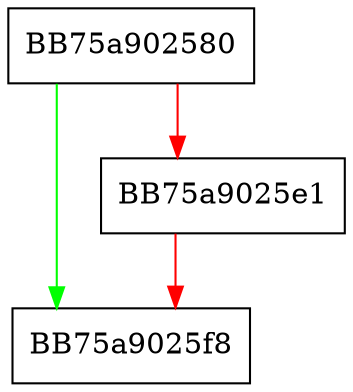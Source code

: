 digraph _Init {
  node [shape="box"];
  graph [splines=ortho];
  BB75a902580 -> BB75a9025f8 [color="green"];
  BB75a902580 -> BB75a9025e1 [color="red"];
  BB75a9025e1 -> BB75a9025f8 [color="red"];
}
